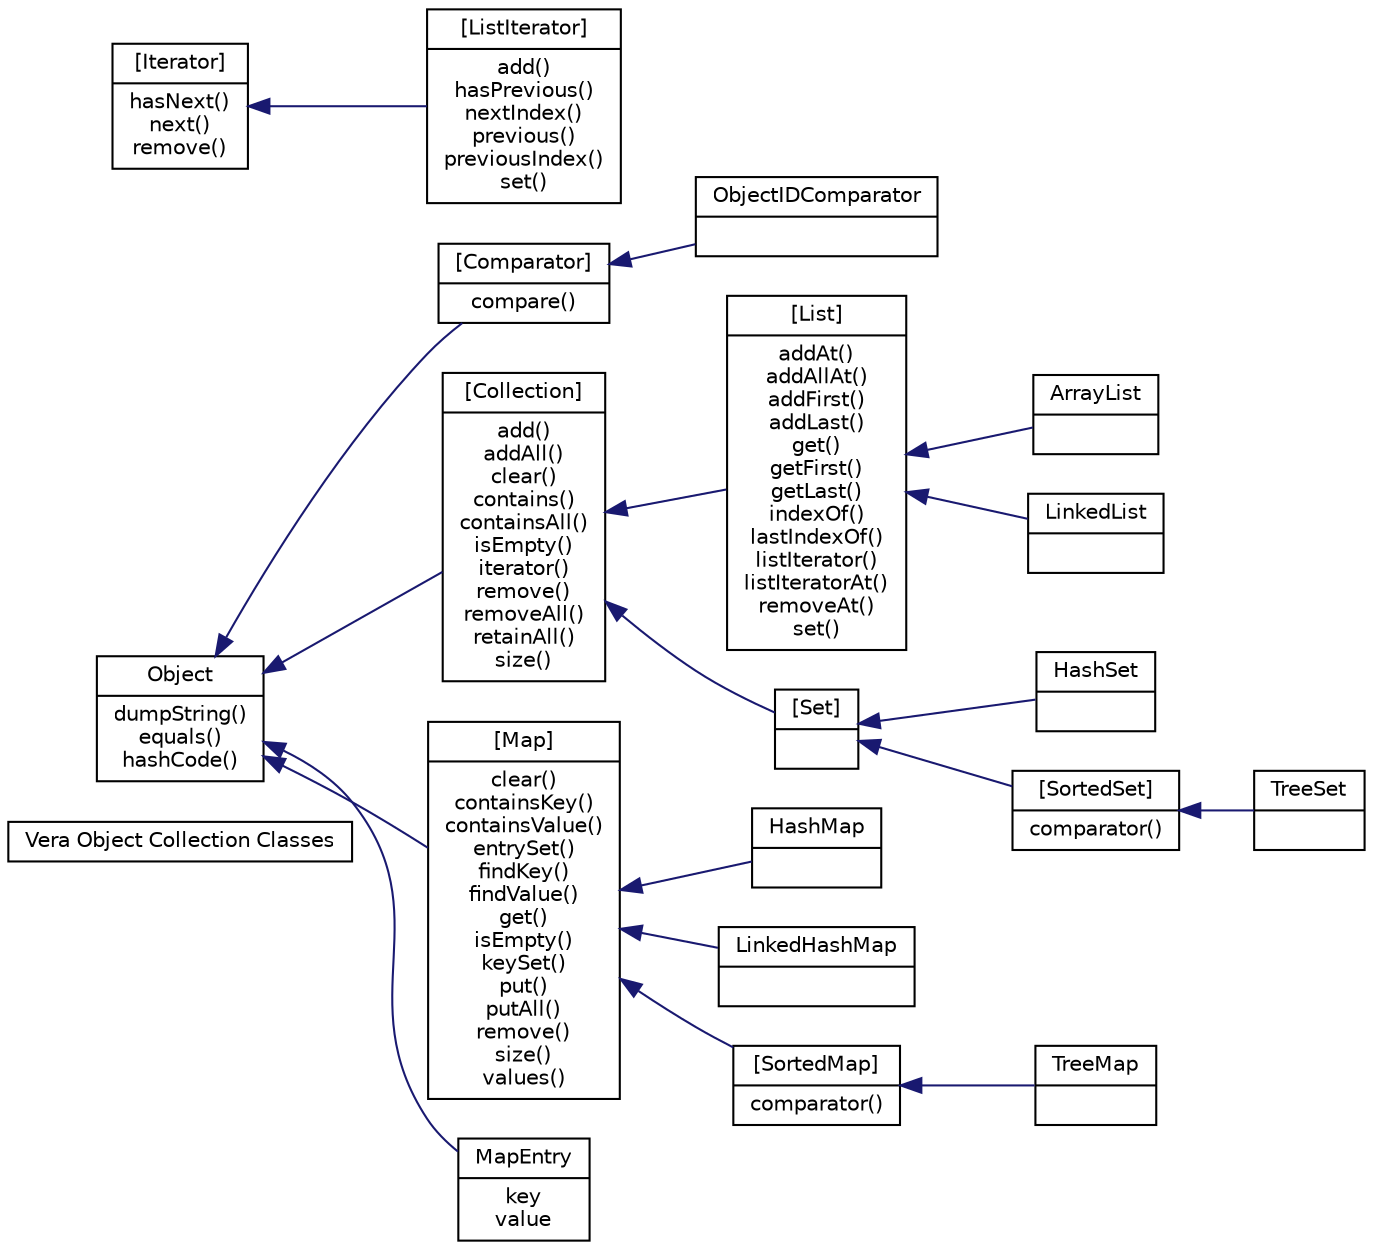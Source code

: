 digraph objcollections {
rankdir=LR;
node [shape=record,fontname="Helvetica",fontsize=10,height=0.2,width=0.4,color=black];
edge [dir=back,color="midnightblue",fontname="Helvetica",fontsize=10,style=solid];
title [label="Vera Object Collection Classes"];

Object [label="Object|dumpString()\nequals()\nhashCode()"];

Comparator [label="[Comparator]|compare()"];
Object -> Comparator ;

ObjectIDComparator [label="ObjectIDComparator|"];
Comparator -> ObjectIDComparator ;

Collection [label="[Collection]|add()\naddAll()\nclear()\ncontains()\ncontainsAll()\nisEmpty()\niterator()\nremove()\nremoveAll()\nretainAll()\nsize()"];
Object -> Collection ;

Iterator [label="[Iterator]|hasNext()\nnext()\nremove()"];

List [label="[List]|addAt()\naddAllAt()\naddFirst()\naddLast()\nget()\ngetFirst()\ngetLast()\nindexOf()\nlastIndexOf()\nlistIterator()\nlistIteratorAt()\nremoveAt()\nset()"];
Collection -> List ;

ListIterator [label="[ListIterator]|add()\nhasPrevious()\nnextIndex()\nprevious()\npreviousIndex()\nset()"];
Iterator -> ListIterator ;

ArrayList [label="ArrayList|"];
List -> ArrayList ;

LinkedList [label="LinkedList|"];
List -> LinkedList ;

Set [label="[Set]|"];
Collection -> Set ;

HashSet [label="HashSet|"];
Set -> HashSet ;

SortedSet [label="[SortedSet]|comparator()"];
Set -> SortedSet ;

TreeSet [label="TreeSet|"];
SortedSet -> TreeSet ;

Map [label="[Map]|clear()\ncontainsKey()\ncontainsValue()\nentrySet()\nfindKey()\nfindValue()\nget()\nisEmpty()\nkeySet()\nput()\nputAll()\nremove()\nsize()\nvalues()"];
Object -> Map ;

MapEntry [label="MapEntry|key\nvalue"];
Object -> MapEntry ;

HashMap [label="HashMap|"];
Map -> HashMap ;

LinkedHashMap [label="LinkedHashMap|"];
Map -> LinkedHashMap ;

SortedMap [label="[SortedMap]|comparator()"];
Map -> SortedMap ;

TreeMap [label="TreeMap|"];
SortedMap -> TreeMap ;

}

